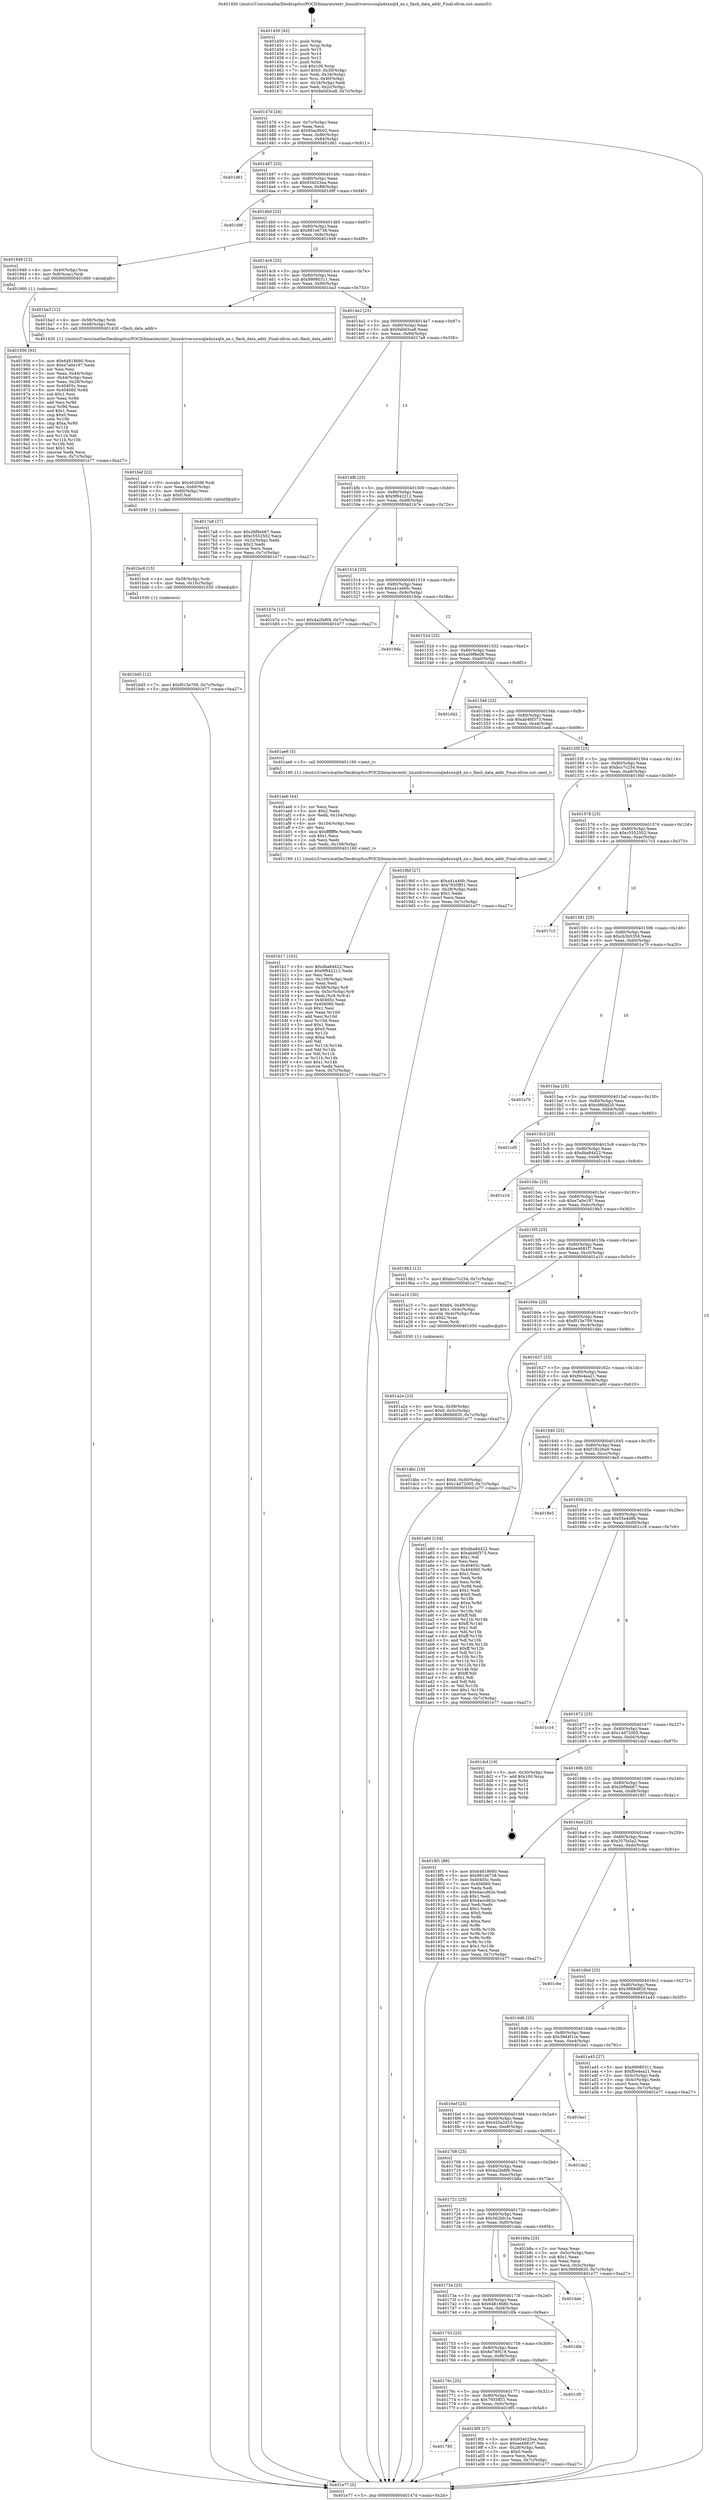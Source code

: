 digraph "0x401450" {
  label = "0x401450 (/mnt/c/Users/mathe/Desktop/tcc/POCII/binaries/extr_linuxdriversscsiqla4xxxql4_nx.c_flash_data_addr_Final-ollvm.out::main(0))"
  labelloc = "t"
  node[shape=record]

  Entry [label="",width=0.3,height=0.3,shape=circle,fillcolor=black,style=filled]
  "0x40147d" [label="{
     0x40147d [26]\l
     | [instrs]\l
     &nbsp;&nbsp;0x40147d \<+3\>: mov -0x7c(%rbp),%eax\l
     &nbsp;&nbsp;0x401480 \<+2\>: mov %eax,%ecx\l
     &nbsp;&nbsp;0x401482 \<+6\>: sub $0x85ac8b02,%ecx\l
     &nbsp;&nbsp;0x401488 \<+3\>: mov %eax,-0x80(%rbp)\l
     &nbsp;&nbsp;0x40148b \<+6\>: mov %ecx,-0x84(%rbp)\l
     &nbsp;&nbsp;0x401491 \<+6\>: je 0000000000401d61 \<main+0x911\>\l
  }"]
  "0x401d61" [label="{
     0x401d61\l
  }", style=dashed]
  "0x401497" [label="{
     0x401497 [25]\l
     | [instrs]\l
     &nbsp;&nbsp;0x401497 \<+5\>: jmp 000000000040149c \<main+0x4c\>\l
     &nbsp;&nbsp;0x40149c \<+3\>: mov -0x80(%rbp),%eax\l
     &nbsp;&nbsp;0x40149f \<+5\>: sub $0x934025ea,%eax\l
     &nbsp;&nbsp;0x4014a4 \<+6\>: mov %eax,-0x88(%rbp)\l
     &nbsp;&nbsp;0x4014aa \<+6\>: je 0000000000401d9f \<main+0x94f\>\l
  }"]
  Exit [label="",width=0.3,height=0.3,shape=circle,fillcolor=black,style=filled,peripheries=2]
  "0x401d9f" [label="{
     0x401d9f\l
  }", style=dashed]
  "0x4014b0" [label="{
     0x4014b0 [25]\l
     | [instrs]\l
     &nbsp;&nbsp;0x4014b0 \<+5\>: jmp 00000000004014b5 \<main+0x65\>\l
     &nbsp;&nbsp;0x4014b5 \<+3\>: mov -0x80(%rbp),%eax\l
     &nbsp;&nbsp;0x4014b8 \<+5\>: sub $0x981e6738,%eax\l
     &nbsp;&nbsp;0x4014bd \<+6\>: mov %eax,-0x8c(%rbp)\l
     &nbsp;&nbsp;0x4014c3 \<+6\>: je 0000000000401949 \<main+0x4f9\>\l
  }"]
  "0x401bd5" [label="{
     0x401bd5 [12]\l
     | [instrs]\l
     &nbsp;&nbsp;0x401bd5 \<+7\>: movl $0xf015e709,-0x7c(%rbp)\l
     &nbsp;&nbsp;0x401bdc \<+5\>: jmp 0000000000401e77 \<main+0xa27\>\l
  }"]
  "0x401949" [label="{
     0x401949 [13]\l
     | [instrs]\l
     &nbsp;&nbsp;0x401949 \<+4\>: mov -0x40(%rbp),%rax\l
     &nbsp;&nbsp;0x40194d \<+4\>: mov 0x8(%rax),%rdi\l
     &nbsp;&nbsp;0x401951 \<+5\>: call 0000000000401060 \<atoi@plt\>\l
     | [calls]\l
     &nbsp;&nbsp;0x401060 \{1\} (unknown)\l
  }"]
  "0x4014c9" [label="{
     0x4014c9 [25]\l
     | [instrs]\l
     &nbsp;&nbsp;0x4014c9 \<+5\>: jmp 00000000004014ce \<main+0x7e\>\l
     &nbsp;&nbsp;0x4014ce \<+3\>: mov -0x80(%rbp),%eax\l
     &nbsp;&nbsp;0x4014d1 \<+5\>: sub $0x99980311,%eax\l
     &nbsp;&nbsp;0x4014d6 \<+6\>: mov %eax,-0x90(%rbp)\l
     &nbsp;&nbsp;0x4014dc \<+6\>: je 0000000000401ba3 \<main+0x753\>\l
  }"]
  "0x401bc6" [label="{
     0x401bc6 [15]\l
     | [instrs]\l
     &nbsp;&nbsp;0x401bc6 \<+4\>: mov -0x58(%rbp),%rdi\l
     &nbsp;&nbsp;0x401bca \<+6\>: mov %eax,-0x10c(%rbp)\l
     &nbsp;&nbsp;0x401bd0 \<+5\>: call 0000000000401030 \<free@plt\>\l
     | [calls]\l
     &nbsp;&nbsp;0x401030 \{1\} (unknown)\l
  }"]
  "0x401ba3" [label="{
     0x401ba3 [12]\l
     | [instrs]\l
     &nbsp;&nbsp;0x401ba3 \<+4\>: mov -0x58(%rbp),%rdi\l
     &nbsp;&nbsp;0x401ba7 \<+3\>: mov -0x48(%rbp),%esi\l
     &nbsp;&nbsp;0x401baa \<+5\>: call 0000000000401430 \<flash_data_addr\>\l
     | [calls]\l
     &nbsp;&nbsp;0x401430 \{1\} (/mnt/c/Users/mathe/Desktop/tcc/POCII/binaries/extr_linuxdriversscsiqla4xxxql4_nx.c_flash_data_addr_Final-ollvm.out::flash_data_addr)\l
  }"]
  "0x4014e2" [label="{
     0x4014e2 [25]\l
     | [instrs]\l
     &nbsp;&nbsp;0x4014e2 \<+5\>: jmp 00000000004014e7 \<main+0x97\>\l
     &nbsp;&nbsp;0x4014e7 \<+3\>: mov -0x80(%rbp),%eax\l
     &nbsp;&nbsp;0x4014ea \<+5\>: sub $0x9a0d3ca8,%eax\l
     &nbsp;&nbsp;0x4014ef \<+6\>: mov %eax,-0x94(%rbp)\l
     &nbsp;&nbsp;0x4014f5 \<+6\>: je 00000000004017a8 \<main+0x358\>\l
  }"]
  "0x401baf" [label="{
     0x401baf [23]\l
     | [instrs]\l
     &nbsp;&nbsp;0x401baf \<+10\>: movabs $0x4020d6,%rdi\l
     &nbsp;&nbsp;0x401bb9 \<+3\>: mov %eax,-0x60(%rbp)\l
     &nbsp;&nbsp;0x401bbc \<+3\>: mov -0x60(%rbp),%esi\l
     &nbsp;&nbsp;0x401bbf \<+2\>: mov $0x0,%al\l
     &nbsp;&nbsp;0x401bc1 \<+5\>: call 0000000000401040 \<printf@plt\>\l
     | [calls]\l
     &nbsp;&nbsp;0x401040 \{1\} (unknown)\l
  }"]
  "0x4017a8" [label="{
     0x4017a8 [27]\l
     | [instrs]\l
     &nbsp;&nbsp;0x4017a8 \<+5\>: mov $0x26f9eb67,%eax\l
     &nbsp;&nbsp;0x4017ad \<+5\>: mov $0xc5552502,%ecx\l
     &nbsp;&nbsp;0x4017b2 \<+3\>: mov -0x2c(%rbp),%edx\l
     &nbsp;&nbsp;0x4017b5 \<+3\>: cmp $0x2,%edx\l
     &nbsp;&nbsp;0x4017b8 \<+3\>: cmovne %ecx,%eax\l
     &nbsp;&nbsp;0x4017bb \<+3\>: mov %eax,-0x7c(%rbp)\l
     &nbsp;&nbsp;0x4017be \<+5\>: jmp 0000000000401e77 \<main+0xa27\>\l
  }"]
  "0x4014fb" [label="{
     0x4014fb [25]\l
     | [instrs]\l
     &nbsp;&nbsp;0x4014fb \<+5\>: jmp 0000000000401500 \<main+0xb0\>\l
     &nbsp;&nbsp;0x401500 \<+3\>: mov -0x80(%rbp),%eax\l
     &nbsp;&nbsp;0x401503 \<+5\>: sub $0x9f942212,%eax\l
     &nbsp;&nbsp;0x401508 \<+6\>: mov %eax,-0x98(%rbp)\l
     &nbsp;&nbsp;0x40150e \<+6\>: je 0000000000401b7e \<main+0x72e\>\l
  }"]
  "0x401e77" [label="{
     0x401e77 [5]\l
     | [instrs]\l
     &nbsp;&nbsp;0x401e77 \<+5\>: jmp 000000000040147d \<main+0x2d\>\l
  }"]
  "0x401450" [label="{
     0x401450 [45]\l
     | [instrs]\l
     &nbsp;&nbsp;0x401450 \<+1\>: push %rbp\l
     &nbsp;&nbsp;0x401451 \<+3\>: mov %rsp,%rbp\l
     &nbsp;&nbsp;0x401454 \<+2\>: push %r15\l
     &nbsp;&nbsp;0x401456 \<+2\>: push %r14\l
     &nbsp;&nbsp;0x401458 \<+2\>: push %r12\l
     &nbsp;&nbsp;0x40145a \<+1\>: push %rbx\l
     &nbsp;&nbsp;0x40145b \<+7\>: sub $0x100,%rsp\l
     &nbsp;&nbsp;0x401462 \<+7\>: movl $0x0,-0x30(%rbp)\l
     &nbsp;&nbsp;0x401469 \<+3\>: mov %edi,-0x34(%rbp)\l
     &nbsp;&nbsp;0x40146c \<+4\>: mov %rsi,-0x40(%rbp)\l
     &nbsp;&nbsp;0x401470 \<+3\>: mov -0x34(%rbp),%edi\l
     &nbsp;&nbsp;0x401473 \<+3\>: mov %edi,-0x2c(%rbp)\l
     &nbsp;&nbsp;0x401476 \<+7\>: movl $0x9a0d3ca8,-0x7c(%rbp)\l
  }"]
  "0x401b17" [label="{
     0x401b17 [103]\l
     | [instrs]\l
     &nbsp;&nbsp;0x401b17 \<+5\>: mov $0xdba84422,%ecx\l
     &nbsp;&nbsp;0x401b1c \<+5\>: mov $0x9f942212,%edx\l
     &nbsp;&nbsp;0x401b21 \<+2\>: xor %esi,%esi\l
     &nbsp;&nbsp;0x401b23 \<+6\>: mov -0x108(%rbp),%edi\l
     &nbsp;&nbsp;0x401b29 \<+3\>: imul %eax,%edi\l
     &nbsp;&nbsp;0x401b2c \<+4\>: mov -0x58(%rbp),%r8\l
     &nbsp;&nbsp;0x401b30 \<+4\>: movslq -0x5c(%rbp),%r9\l
     &nbsp;&nbsp;0x401b34 \<+4\>: mov %edi,(%r8,%r9,4)\l
     &nbsp;&nbsp;0x401b38 \<+7\>: mov 0x40405c,%eax\l
     &nbsp;&nbsp;0x401b3f \<+7\>: mov 0x404060,%edi\l
     &nbsp;&nbsp;0x401b46 \<+3\>: sub $0x1,%esi\l
     &nbsp;&nbsp;0x401b49 \<+3\>: mov %eax,%r10d\l
     &nbsp;&nbsp;0x401b4c \<+3\>: add %esi,%r10d\l
     &nbsp;&nbsp;0x401b4f \<+4\>: imul %r10d,%eax\l
     &nbsp;&nbsp;0x401b53 \<+3\>: and $0x1,%eax\l
     &nbsp;&nbsp;0x401b56 \<+3\>: cmp $0x0,%eax\l
     &nbsp;&nbsp;0x401b59 \<+4\>: sete %r11b\l
     &nbsp;&nbsp;0x401b5d \<+3\>: cmp $0xa,%edi\l
     &nbsp;&nbsp;0x401b60 \<+3\>: setl %bl\l
     &nbsp;&nbsp;0x401b63 \<+3\>: mov %r11b,%r14b\l
     &nbsp;&nbsp;0x401b66 \<+3\>: and %bl,%r14b\l
     &nbsp;&nbsp;0x401b69 \<+3\>: xor %bl,%r11b\l
     &nbsp;&nbsp;0x401b6c \<+3\>: or %r11b,%r14b\l
     &nbsp;&nbsp;0x401b6f \<+4\>: test $0x1,%r14b\l
     &nbsp;&nbsp;0x401b73 \<+3\>: cmovne %edx,%ecx\l
     &nbsp;&nbsp;0x401b76 \<+3\>: mov %ecx,-0x7c(%rbp)\l
     &nbsp;&nbsp;0x401b79 \<+5\>: jmp 0000000000401e77 \<main+0xa27\>\l
  }"]
  "0x401b7e" [label="{
     0x401b7e [12]\l
     | [instrs]\l
     &nbsp;&nbsp;0x401b7e \<+7\>: movl $0x4a2fe8f4,-0x7c(%rbp)\l
     &nbsp;&nbsp;0x401b85 \<+5\>: jmp 0000000000401e77 \<main+0xa27\>\l
  }"]
  "0x401514" [label="{
     0x401514 [25]\l
     | [instrs]\l
     &nbsp;&nbsp;0x401514 \<+5\>: jmp 0000000000401519 \<main+0xc9\>\l
     &nbsp;&nbsp;0x401519 \<+3\>: mov -0x80(%rbp),%eax\l
     &nbsp;&nbsp;0x40151c \<+5\>: sub $0xa41a46fc,%eax\l
     &nbsp;&nbsp;0x401521 \<+6\>: mov %eax,-0x9c(%rbp)\l
     &nbsp;&nbsp;0x401527 \<+6\>: je 00000000004019da \<main+0x58a\>\l
  }"]
  "0x401aeb" [label="{
     0x401aeb [44]\l
     | [instrs]\l
     &nbsp;&nbsp;0x401aeb \<+2\>: xor %ecx,%ecx\l
     &nbsp;&nbsp;0x401aed \<+5\>: mov $0x2,%edx\l
     &nbsp;&nbsp;0x401af2 \<+6\>: mov %edx,-0x104(%rbp)\l
     &nbsp;&nbsp;0x401af8 \<+1\>: cltd\l
     &nbsp;&nbsp;0x401af9 \<+6\>: mov -0x104(%rbp),%esi\l
     &nbsp;&nbsp;0x401aff \<+2\>: idiv %esi\l
     &nbsp;&nbsp;0x401b01 \<+6\>: imul $0xfffffffe,%edx,%edx\l
     &nbsp;&nbsp;0x401b07 \<+3\>: sub $0x1,%ecx\l
     &nbsp;&nbsp;0x401b0a \<+2\>: sub %ecx,%edx\l
     &nbsp;&nbsp;0x401b0c \<+6\>: mov %edx,-0x108(%rbp)\l
     &nbsp;&nbsp;0x401b12 \<+5\>: call 0000000000401160 \<next_i\>\l
     | [calls]\l
     &nbsp;&nbsp;0x401160 \{1\} (/mnt/c/Users/mathe/Desktop/tcc/POCII/binaries/extr_linuxdriversscsiqla4xxxql4_nx.c_flash_data_addr_Final-ollvm.out::next_i)\l
  }"]
  "0x4019da" [label="{
     0x4019da\l
  }", style=dashed]
  "0x40152d" [label="{
     0x40152d [25]\l
     | [instrs]\l
     &nbsp;&nbsp;0x40152d \<+5\>: jmp 0000000000401532 \<main+0xe2\>\l
     &nbsp;&nbsp;0x401532 \<+3\>: mov -0x80(%rbp),%eax\l
     &nbsp;&nbsp;0x401535 \<+5\>: sub $0xa69f8e08,%eax\l
     &nbsp;&nbsp;0x40153a \<+6\>: mov %eax,-0xa0(%rbp)\l
     &nbsp;&nbsp;0x401540 \<+6\>: je 0000000000401d42 \<main+0x8f2\>\l
  }"]
  "0x401a2e" [label="{
     0x401a2e [23]\l
     | [instrs]\l
     &nbsp;&nbsp;0x401a2e \<+4\>: mov %rax,-0x58(%rbp)\l
     &nbsp;&nbsp;0x401a32 \<+7\>: movl $0x0,-0x5c(%rbp)\l
     &nbsp;&nbsp;0x401a39 \<+7\>: movl $0x3869d920,-0x7c(%rbp)\l
     &nbsp;&nbsp;0x401a40 \<+5\>: jmp 0000000000401e77 \<main+0xa27\>\l
  }"]
  "0x401d42" [label="{
     0x401d42\l
  }", style=dashed]
  "0x401546" [label="{
     0x401546 [25]\l
     | [instrs]\l
     &nbsp;&nbsp;0x401546 \<+5\>: jmp 000000000040154b \<main+0xfb\>\l
     &nbsp;&nbsp;0x40154b \<+3\>: mov -0x80(%rbp),%eax\l
     &nbsp;&nbsp;0x40154e \<+5\>: sub $0xab46f373,%eax\l
     &nbsp;&nbsp;0x401553 \<+6\>: mov %eax,-0xa4(%rbp)\l
     &nbsp;&nbsp;0x401559 \<+6\>: je 0000000000401ae6 \<main+0x696\>\l
  }"]
  "0x401785" [label="{
     0x401785\l
  }", style=dashed]
  "0x401ae6" [label="{
     0x401ae6 [5]\l
     | [instrs]\l
     &nbsp;&nbsp;0x401ae6 \<+5\>: call 0000000000401160 \<next_i\>\l
     | [calls]\l
     &nbsp;&nbsp;0x401160 \{1\} (/mnt/c/Users/mathe/Desktop/tcc/POCII/binaries/extr_linuxdriversscsiqla4xxxql4_nx.c_flash_data_addr_Final-ollvm.out::next_i)\l
  }"]
  "0x40155f" [label="{
     0x40155f [25]\l
     | [instrs]\l
     &nbsp;&nbsp;0x40155f \<+5\>: jmp 0000000000401564 \<main+0x114\>\l
     &nbsp;&nbsp;0x401564 \<+3\>: mov -0x80(%rbp),%eax\l
     &nbsp;&nbsp;0x401567 \<+5\>: sub $0xbcc7c234,%eax\l
     &nbsp;&nbsp;0x40156c \<+6\>: mov %eax,-0xa8(%rbp)\l
     &nbsp;&nbsp;0x401572 \<+6\>: je 00000000004019bf \<main+0x56f\>\l
  }"]
  "0x4019f5" [label="{
     0x4019f5 [27]\l
     | [instrs]\l
     &nbsp;&nbsp;0x4019f5 \<+5\>: mov $0x934025ea,%eax\l
     &nbsp;&nbsp;0x4019fa \<+5\>: mov $0xee4681f7,%ecx\l
     &nbsp;&nbsp;0x4019ff \<+3\>: mov -0x28(%rbp),%edx\l
     &nbsp;&nbsp;0x401a02 \<+3\>: cmp $0x0,%edx\l
     &nbsp;&nbsp;0x401a05 \<+3\>: cmove %ecx,%eax\l
     &nbsp;&nbsp;0x401a08 \<+3\>: mov %eax,-0x7c(%rbp)\l
     &nbsp;&nbsp;0x401a0b \<+5\>: jmp 0000000000401e77 \<main+0xa27\>\l
  }"]
  "0x4019bf" [label="{
     0x4019bf [27]\l
     | [instrs]\l
     &nbsp;&nbsp;0x4019bf \<+5\>: mov $0xa41a46fc,%eax\l
     &nbsp;&nbsp;0x4019c4 \<+5\>: mov $0x7935ff31,%ecx\l
     &nbsp;&nbsp;0x4019c9 \<+3\>: mov -0x28(%rbp),%edx\l
     &nbsp;&nbsp;0x4019cc \<+3\>: cmp $0x1,%edx\l
     &nbsp;&nbsp;0x4019cf \<+3\>: cmovl %ecx,%eax\l
     &nbsp;&nbsp;0x4019d2 \<+3\>: mov %eax,-0x7c(%rbp)\l
     &nbsp;&nbsp;0x4019d5 \<+5\>: jmp 0000000000401e77 \<main+0xa27\>\l
  }"]
  "0x401578" [label="{
     0x401578 [25]\l
     | [instrs]\l
     &nbsp;&nbsp;0x401578 \<+5\>: jmp 000000000040157d \<main+0x12d\>\l
     &nbsp;&nbsp;0x40157d \<+3\>: mov -0x80(%rbp),%eax\l
     &nbsp;&nbsp;0x401580 \<+5\>: sub $0xc5552502,%eax\l
     &nbsp;&nbsp;0x401585 \<+6\>: mov %eax,-0xac(%rbp)\l
     &nbsp;&nbsp;0x40158b \<+6\>: je 00000000004017c3 \<main+0x373\>\l
  }"]
  "0x40176c" [label="{
     0x40176c [25]\l
     | [instrs]\l
     &nbsp;&nbsp;0x40176c \<+5\>: jmp 0000000000401771 \<main+0x321\>\l
     &nbsp;&nbsp;0x401771 \<+3\>: mov -0x80(%rbp),%eax\l
     &nbsp;&nbsp;0x401774 \<+5\>: sub $0x7935ff31,%eax\l
     &nbsp;&nbsp;0x401779 \<+6\>: mov %eax,-0xfc(%rbp)\l
     &nbsp;&nbsp;0x40177f \<+6\>: je 00000000004019f5 \<main+0x5a5\>\l
  }"]
  "0x4017c3" [label="{
     0x4017c3\l
  }", style=dashed]
  "0x401591" [label="{
     0x401591 [25]\l
     | [instrs]\l
     &nbsp;&nbsp;0x401591 \<+5\>: jmp 0000000000401596 \<main+0x146\>\l
     &nbsp;&nbsp;0x401596 \<+3\>: mov -0x80(%rbp),%eax\l
     &nbsp;&nbsp;0x401599 \<+5\>: sub $0xcb3b5358,%eax\l
     &nbsp;&nbsp;0x40159e \<+6\>: mov %eax,-0xb0(%rbp)\l
     &nbsp;&nbsp;0x4015a4 \<+6\>: je 0000000000401e70 \<main+0xa20\>\l
  }"]
  "0x401cf0" [label="{
     0x401cf0\l
  }", style=dashed]
  "0x401e70" [label="{
     0x401e70\l
  }", style=dashed]
  "0x4015aa" [label="{
     0x4015aa [25]\l
     | [instrs]\l
     &nbsp;&nbsp;0x4015aa \<+5\>: jmp 00000000004015af \<main+0x15f\>\l
     &nbsp;&nbsp;0x4015af \<+3\>: mov -0x80(%rbp),%eax\l
     &nbsp;&nbsp;0x4015b2 \<+5\>: sub $0xcfd6dd20,%eax\l
     &nbsp;&nbsp;0x4015b7 \<+6\>: mov %eax,-0xb4(%rbp)\l
     &nbsp;&nbsp;0x4015bd \<+6\>: je 0000000000401cd5 \<main+0x885\>\l
  }"]
  "0x401753" [label="{
     0x401753 [25]\l
     | [instrs]\l
     &nbsp;&nbsp;0x401753 \<+5\>: jmp 0000000000401758 \<main+0x308\>\l
     &nbsp;&nbsp;0x401758 \<+3\>: mov -0x80(%rbp),%eax\l
     &nbsp;&nbsp;0x40175b \<+5\>: sub $0x6e78f519,%eax\l
     &nbsp;&nbsp;0x401760 \<+6\>: mov %eax,-0xf8(%rbp)\l
     &nbsp;&nbsp;0x401766 \<+6\>: je 0000000000401cf0 \<main+0x8a0\>\l
  }"]
  "0x401cd5" [label="{
     0x401cd5\l
  }", style=dashed]
  "0x4015c3" [label="{
     0x4015c3 [25]\l
     | [instrs]\l
     &nbsp;&nbsp;0x4015c3 \<+5\>: jmp 00000000004015c8 \<main+0x178\>\l
     &nbsp;&nbsp;0x4015c8 \<+3\>: mov -0x80(%rbp),%eax\l
     &nbsp;&nbsp;0x4015cb \<+5\>: sub $0xdba84422,%eax\l
     &nbsp;&nbsp;0x4015d0 \<+6\>: mov %eax,-0xb8(%rbp)\l
     &nbsp;&nbsp;0x4015d6 \<+6\>: je 0000000000401e16 \<main+0x9c6\>\l
  }"]
  "0x401dfa" [label="{
     0x401dfa\l
  }", style=dashed]
  "0x401e16" [label="{
     0x401e16\l
  }", style=dashed]
  "0x4015dc" [label="{
     0x4015dc [25]\l
     | [instrs]\l
     &nbsp;&nbsp;0x4015dc \<+5\>: jmp 00000000004015e1 \<main+0x191\>\l
     &nbsp;&nbsp;0x4015e1 \<+3\>: mov -0x80(%rbp),%eax\l
     &nbsp;&nbsp;0x4015e4 \<+5\>: sub $0xe7a0e197,%eax\l
     &nbsp;&nbsp;0x4015e9 \<+6\>: mov %eax,-0xbc(%rbp)\l
     &nbsp;&nbsp;0x4015ef \<+6\>: je 00000000004019b3 \<main+0x563\>\l
  }"]
  "0x40173a" [label="{
     0x40173a [25]\l
     | [instrs]\l
     &nbsp;&nbsp;0x40173a \<+5\>: jmp 000000000040173f \<main+0x2ef\>\l
     &nbsp;&nbsp;0x40173f \<+3\>: mov -0x80(%rbp),%eax\l
     &nbsp;&nbsp;0x401742 \<+5\>: sub $0x64818680,%eax\l
     &nbsp;&nbsp;0x401747 \<+6\>: mov %eax,-0xf4(%rbp)\l
     &nbsp;&nbsp;0x40174d \<+6\>: je 0000000000401dfa \<main+0x9aa\>\l
  }"]
  "0x4019b3" [label="{
     0x4019b3 [12]\l
     | [instrs]\l
     &nbsp;&nbsp;0x4019b3 \<+7\>: movl $0xbcc7c234,-0x7c(%rbp)\l
     &nbsp;&nbsp;0x4019ba \<+5\>: jmp 0000000000401e77 \<main+0xa27\>\l
  }"]
  "0x4015f5" [label="{
     0x4015f5 [25]\l
     | [instrs]\l
     &nbsp;&nbsp;0x4015f5 \<+5\>: jmp 00000000004015fa \<main+0x1aa\>\l
     &nbsp;&nbsp;0x4015fa \<+3\>: mov -0x80(%rbp),%eax\l
     &nbsp;&nbsp;0x4015fd \<+5\>: sub $0xee4681f7,%eax\l
     &nbsp;&nbsp;0x401602 \<+6\>: mov %eax,-0xc0(%rbp)\l
     &nbsp;&nbsp;0x401608 \<+6\>: je 0000000000401a10 \<main+0x5c0\>\l
  }"]
  "0x401dab" [label="{
     0x401dab\l
  }", style=dashed]
  "0x401a10" [label="{
     0x401a10 [30]\l
     | [instrs]\l
     &nbsp;&nbsp;0x401a10 \<+7\>: movl $0x64,-0x48(%rbp)\l
     &nbsp;&nbsp;0x401a17 \<+7\>: movl $0x1,-0x4c(%rbp)\l
     &nbsp;&nbsp;0x401a1e \<+4\>: movslq -0x4c(%rbp),%rax\l
     &nbsp;&nbsp;0x401a22 \<+4\>: shl $0x2,%rax\l
     &nbsp;&nbsp;0x401a26 \<+3\>: mov %rax,%rdi\l
     &nbsp;&nbsp;0x401a29 \<+5\>: call 0000000000401050 \<malloc@plt\>\l
     | [calls]\l
     &nbsp;&nbsp;0x401050 \{1\} (unknown)\l
  }"]
  "0x40160e" [label="{
     0x40160e [25]\l
     | [instrs]\l
     &nbsp;&nbsp;0x40160e \<+5\>: jmp 0000000000401613 \<main+0x1c3\>\l
     &nbsp;&nbsp;0x401613 \<+3\>: mov -0x80(%rbp),%eax\l
     &nbsp;&nbsp;0x401616 \<+5\>: sub $0xf015e709,%eax\l
     &nbsp;&nbsp;0x40161b \<+6\>: mov %eax,-0xc4(%rbp)\l
     &nbsp;&nbsp;0x401621 \<+6\>: je 0000000000401dbc \<main+0x96c\>\l
  }"]
  "0x401721" [label="{
     0x401721 [25]\l
     | [instrs]\l
     &nbsp;&nbsp;0x401721 \<+5\>: jmp 0000000000401726 \<main+0x2d6\>\l
     &nbsp;&nbsp;0x401726 \<+3\>: mov -0x80(%rbp),%eax\l
     &nbsp;&nbsp;0x401729 \<+5\>: sub $0x562bfc1e,%eax\l
     &nbsp;&nbsp;0x40172e \<+6\>: mov %eax,-0xf0(%rbp)\l
     &nbsp;&nbsp;0x401734 \<+6\>: je 0000000000401dab \<main+0x95b\>\l
  }"]
  "0x401dbc" [label="{
     0x401dbc [19]\l
     | [instrs]\l
     &nbsp;&nbsp;0x401dbc \<+7\>: movl $0x0,-0x30(%rbp)\l
     &nbsp;&nbsp;0x401dc3 \<+7\>: movl $0x14d72005,-0x7c(%rbp)\l
     &nbsp;&nbsp;0x401dca \<+5\>: jmp 0000000000401e77 \<main+0xa27\>\l
  }"]
  "0x401627" [label="{
     0x401627 [25]\l
     | [instrs]\l
     &nbsp;&nbsp;0x401627 \<+5\>: jmp 000000000040162c \<main+0x1dc\>\l
     &nbsp;&nbsp;0x40162c \<+3\>: mov -0x80(%rbp),%eax\l
     &nbsp;&nbsp;0x40162f \<+5\>: sub $0xf0e4ea21,%eax\l
     &nbsp;&nbsp;0x401634 \<+6\>: mov %eax,-0xc8(%rbp)\l
     &nbsp;&nbsp;0x40163a \<+6\>: je 0000000000401a60 \<main+0x610\>\l
  }"]
  "0x401b8a" [label="{
     0x401b8a [25]\l
     | [instrs]\l
     &nbsp;&nbsp;0x401b8a \<+2\>: xor %eax,%eax\l
     &nbsp;&nbsp;0x401b8c \<+3\>: mov -0x5c(%rbp),%ecx\l
     &nbsp;&nbsp;0x401b8f \<+3\>: sub $0x1,%eax\l
     &nbsp;&nbsp;0x401b92 \<+2\>: sub %eax,%ecx\l
     &nbsp;&nbsp;0x401b94 \<+3\>: mov %ecx,-0x5c(%rbp)\l
     &nbsp;&nbsp;0x401b97 \<+7\>: movl $0x3869d920,-0x7c(%rbp)\l
     &nbsp;&nbsp;0x401b9e \<+5\>: jmp 0000000000401e77 \<main+0xa27\>\l
  }"]
  "0x401a60" [label="{
     0x401a60 [134]\l
     | [instrs]\l
     &nbsp;&nbsp;0x401a60 \<+5\>: mov $0xdba84422,%eax\l
     &nbsp;&nbsp;0x401a65 \<+5\>: mov $0xab46f373,%ecx\l
     &nbsp;&nbsp;0x401a6a \<+2\>: mov $0x1,%dl\l
     &nbsp;&nbsp;0x401a6c \<+2\>: xor %esi,%esi\l
     &nbsp;&nbsp;0x401a6e \<+7\>: mov 0x40405c,%edi\l
     &nbsp;&nbsp;0x401a75 \<+8\>: mov 0x404060,%r8d\l
     &nbsp;&nbsp;0x401a7d \<+3\>: sub $0x1,%esi\l
     &nbsp;&nbsp;0x401a80 \<+3\>: mov %edi,%r9d\l
     &nbsp;&nbsp;0x401a83 \<+3\>: add %esi,%r9d\l
     &nbsp;&nbsp;0x401a86 \<+4\>: imul %r9d,%edi\l
     &nbsp;&nbsp;0x401a8a \<+3\>: and $0x1,%edi\l
     &nbsp;&nbsp;0x401a8d \<+3\>: cmp $0x0,%edi\l
     &nbsp;&nbsp;0x401a90 \<+4\>: sete %r10b\l
     &nbsp;&nbsp;0x401a94 \<+4\>: cmp $0xa,%r8d\l
     &nbsp;&nbsp;0x401a98 \<+4\>: setl %r11b\l
     &nbsp;&nbsp;0x401a9c \<+3\>: mov %r10b,%bl\l
     &nbsp;&nbsp;0x401a9f \<+3\>: xor $0xff,%bl\l
     &nbsp;&nbsp;0x401aa2 \<+3\>: mov %r11b,%r14b\l
     &nbsp;&nbsp;0x401aa5 \<+4\>: xor $0xff,%r14b\l
     &nbsp;&nbsp;0x401aa9 \<+3\>: xor $0x1,%dl\l
     &nbsp;&nbsp;0x401aac \<+3\>: mov %bl,%r15b\l
     &nbsp;&nbsp;0x401aaf \<+4\>: and $0xff,%r15b\l
     &nbsp;&nbsp;0x401ab3 \<+3\>: and %dl,%r10b\l
     &nbsp;&nbsp;0x401ab6 \<+3\>: mov %r14b,%r12b\l
     &nbsp;&nbsp;0x401ab9 \<+4\>: and $0xff,%r12b\l
     &nbsp;&nbsp;0x401abd \<+3\>: and %dl,%r11b\l
     &nbsp;&nbsp;0x401ac0 \<+3\>: or %r10b,%r15b\l
     &nbsp;&nbsp;0x401ac3 \<+3\>: or %r11b,%r12b\l
     &nbsp;&nbsp;0x401ac6 \<+3\>: xor %r12b,%r15b\l
     &nbsp;&nbsp;0x401ac9 \<+3\>: or %r14b,%bl\l
     &nbsp;&nbsp;0x401acc \<+3\>: xor $0xff,%bl\l
     &nbsp;&nbsp;0x401acf \<+3\>: or $0x1,%dl\l
     &nbsp;&nbsp;0x401ad2 \<+2\>: and %dl,%bl\l
     &nbsp;&nbsp;0x401ad4 \<+3\>: or %bl,%r15b\l
     &nbsp;&nbsp;0x401ad7 \<+4\>: test $0x1,%r15b\l
     &nbsp;&nbsp;0x401adb \<+3\>: cmovne %ecx,%eax\l
     &nbsp;&nbsp;0x401ade \<+3\>: mov %eax,-0x7c(%rbp)\l
     &nbsp;&nbsp;0x401ae1 \<+5\>: jmp 0000000000401e77 \<main+0xa27\>\l
  }"]
  "0x401640" [label="{
     0x401640 [25]\l
     | [instrs]\l
     &nbsp;&nbsp;0x401640 \<+5\>: jmp 0000000000401645 \<main+0x1f5\>\l
     &nbsp;&nbsp;0x401645 \<+3\>: mov -0x80(%rbp),%eax\l
     &nbsp;&nbsp;0x401648 \<+5\>: sub $0xf19226a9,%eax\l
     &nbsp;&nbsp;0x40164d \<+6\>: mov %eax,-0xcc(%rbp)\l
     &nbsp;&nbsp;0x401653 \<+6\>: je 00000000004018e5 \<main+0x495\>\l
  }"]
  "0x401708" [label="{
     0x401708 [25]\l
     | [instrs]\l
     &nbsp;&nbsp;0x401708 \<+5\>: jmp 000000000040170d \<main+0x2bd\>\l
     &nbsp;&nbsp;0x40170d \<+3\>: mov -0x80(%rbp),%eax\l
     &nbsp;&nbsp;0x401710 \<+5\>: sub $0x4a2fe8f4,%eax\l
     &nbsp;&nbsp;0x401715 \<+6\>: mov %eax,-0xec(%rbp)\l
     &nbsp;&nbsp;0x40171b \<+6\>: je 0000000000401b8a \<main+0x73a\>\l
  }"]
  "0x4018e5" [label="{
     0x4018e5\l
  }", style=dashed]
  "0x401659" [label="{
     0x401659 [25]\l
     | [instrs]\l
     &nbsp;&nbsp;0x401659 \<+5\>: jmp 000000000040165e \<main+0x20e\>\l
     &nbsp;&nbsp;0x40165e \<+3\>: mov -0x80(%rbp),%eax\l
     &nbsp;&nbsp;0x401661 \<+5\>: sub $0x55a4d8b,%eax\l
     &nbsp;&nbsp;0x401666 \<+6\>: mov %eax,-0xd0(%rbp)\l
     &nbsp;&nbsp;0x40166c \<+6\>: je 0000000000401c16 \<main+0x7c6\>\l
  }"]
  "0x401de2" [label="{
     0x401de2\l
  }", style=dashed]
  "0x401c16" [label="{
     0x401c16\l
  }", style=dashed]
  "0x401672" [label="{
     0x401672 [25]\l
     | [instrs]\l
     &nbsp;&nbsp;0x401672 \<+5\>: jmp 0000000000401677 \<main+0x227\>\l
     &nbsp;&nbsp;0x401677 \<+3\>: mov -0x80(%rbp),%eax\l
     &nbsp;&nbsp;0x40167a \<+5\>: sub $0x14d72005,%eax\l
     &nbsp;&nbsp;0x40167f \<+6\>: mov %eax,-0xd4(%rbp)\l
     &nbsp;&nbsp;0x401685 \<+6\>: je 0000000000401dcf \<main+0x97f\>\l
  }"]
  "0x4016ef" [label="{
     0x4016ef [25]\l
     | [instrs]\l
     &nbsp;&nbsp;0x4016ef \<+5\>: jmp 00000000004016f4 \<main+0x2a4\>\l
     &nbsp;&nbsp;0x4016f4 \<+3\>: mov -0x80(%rbp),%eax\l
     &nbsp;&nbsp;0x4016f7 \<+5\>: sub $0x455a2d10,%eax\l
     &nbsp;&nbsp;0x4016fc \<+6\>: mov %eax,-0xe8(%rbp)\l
     &nbsp;&nbsp;0x401702 \<+6\>: je 0000000000401de2 \<main+0x992\>\l
  }"]
  "0x401dcf" [label="{
     0x401dcf [19]\l
     | [instrs]\l
     &nbsp;&nbsp;0x401dcf \<+3\>: mov -0x30(%rbp),%eax\l
     &nbsp;&nbsp;0x401dd2 \<+7\>: add $0x100,%rsp\l
     &nbsp;&nbsp;0x401dd9 \<+1\>: pop %rbx\l
     &nbsp;&nbsp;0x401dda \<+2\>: pop %r12\l
     &nbsp;&nbsp;0x401ddc \<+2\>: pop %r14\l
     &nbsp;&nbsp;0x401dde \<+2\>: pop %r15\l
     &nbsp;&nbsp;0x401de0 \<+1\>: pop %rbp\l
     &nbsp;&nbsp;0x401de1 \<+1\>: ret\l
  }"]
  "0x40168b" [label="{
     0x40168b [25]\l
     | [instrs]\l
     &nbsp;&nbsp;0x40168b \<+5\>: jmp 0000000000401690 \<main+0x240\>\l
     &nbsp;&nbsp;0x401690 \<+3\>: mov -0x80(%rbp),%eax\l
     &nbsp;&nbsp;0x401693 \<+5\>: sub $0x26f9eb67,%eax\l
     &nbsp;&nbsp;0x401698 \<+6\>: mov %eax,-0xd8(%rbp)\l
     &nbsp;&nbsp;0x40169e \<+6\>: je 00000000004018f1 \<main+0x4a1\>\l
  }"]
  "0x401be1" [label="{
     0x401be1\l
  }", style=dashed]
  "0x4018f1" [label="{
     0x4018f1 [88]\l
     | [instrs]\l
     &nbsp;&nbsp;0x4018f1 \<+5\>: mov $0x64818680,%eax\l
     &nbsp;&nbsp;0x4018f6 \<+5\>: mov $0x981e6738,%ecx\l
     &nbsp;&nbsp;0x4018fb \<+7\>: mov 0x40405c,%edx\l
     &nbsp;&nbsp;0x401902 \<+7\>: mov 0x404060,%esi\l
     &nbsp;&nbsp;0x401909 \<+2\>: mov %edx,%edi\l
     &nbsp;&nbsp;0x40190b \<+6\>: sub $0x4accd62e,%edi\l
     &nbsp;&nbsp;0x401911 \<+3\>: sub $0x1,%edi\l
     &nbsp;&nbsp;0x401914 \<+6\>: add $0x4accd62e,%edi\l
     &nbsp;&nbsp;0x40191a \<+3\>: imul %edi,%edx\l
     &nbsp;&nbsp;0x40191d \<+3\>: and $0x1,%edx\l
     &nbsp;&nbsp;0x401920 \<+3\>: cmp $0x0,%edx\l
     &nbsp;&nbsp;0x401923 \<+4\>: sete %r8b\l
     &nbsp;&nbsp;0x401927 \<+3\>: cmp $0xa,%esi\l
     &nbsp;&nbsp;0x40192a \<+4\>: setl %r9b\l
     &nbsp;&nbsp;0x40192e \<+3\>: mov %r8b,%r10b\l
     &nbsp;&nbsp;0x401931 \<+3\>: and %r9b,%r10b\l
     &nbsp;&nbsp;0x401934 \<+3\>: xor %r9b,%r8b\l
     &nbsp;&nbsp;0x401937 \<+3\>: or %r8b,%r10b\l
     &nbsp;&nbsp;0x40193a \<+4\>: test $0x1,%r10b\l
     &nbsp;&nbsp;0x40193e \<+3\>: cmovne %ecx,%eax\l
     &nbsp;&nbsp;0x401941 \<+3\>: mov %eax,-0x7c(%rbp)\l
     &nbsp;&nbsp;0x401944 \<+5\>: jmp 0000000000401e77 \<main+0xa27\>\l
  }"]
  "0x4016a4" [label="{
     0x4016a4 [25]\l
     | [instrs]\l
     &nbsp;&nbsp;0x4016a4 \<+5\>: jmp 00000000004016a9 \<main+0x259\>\l
     &nbsp;&nbsp;0x4016a9 \<+3\>: mov -0x80(%rbp),%eax\l
     &nbsp;&nbsp;0x4016ac \<+5\>: sub $0x357fa5a2,%eax\l
     &nbsp;&nbsp;0x4016b1 \<+6\>: mov %eax,-0xdc(%rbp)\l
     &nbsp;&nbsp;0x4016b7 \<+6\>: je 0000000000401c6e \<main+0x81e\>\l
  }"]
  "0x401956" [label="{
     0x401956 [93]\l
     | [instrs]\l
     &nbsp;&nbsp;0x401956 \<+5\>: mov $0x64818680,%ecx\l
     &nbsp;&nbsp;0x40195b \<+5\>: mov $0xe7a0e197,%edx\l
     &nbsp;&nbsp;0x401960 \<+2\>: xor %esi,%esi\l
     &nbsp;&nbsp;0x401962 \<+3\>: mov %eax,-0x44(%rbp)\l
     &nbsp;&nbsp;0x401965 \<+3\>: mov -0x44(%rbp),%eax\l
     &nbsp;&nbsp;0x401968 \<+3\>: mov %eax,-0x28(%rbp)\l
     &nbsp;&nbsp;0x40196b \<+7\>: mov 0x40405c,%eax\l
     &nbsp;&nbsp;0x401972 \<+8\>: mov 0x404060,%r8d\l
     &nbsp;&nbsp;0x40197a \<+3\>: sub $0x1,%esi\l
     &nbsp;&nbsp;0x40197d \<+3\>: mov %eax,%r9d\l
     &nbsp;&nbsp;0x401980 \<+3\>: add %esi,%r9d\l
     &nbsp;&nbsp;0x401983 \<+4\>: imul %r9d,%eax\l
     &nbsp;&nbsp;0x401987 \<+3\>: and $0x1,%eax\l
     &nbsp;&nbsp;0x40198a \<+3\>: cmp $0x0,%eax\l
     &nbsp;&nbsp;0x40198d \<+4\>: sete %r10b\l
     &nbsp;&nbsp;0x401991 \<+4\>: cmp $0xa,%r8d\l
     &nbsp;&nbsp;0x401995 \<+4\>: setl %r11b\l
     &nbsp;&nbsp;0x401999 \<+3\>: mov %r10b,%bl\l
     &nbsp;&nbsp;0x40199c \<+3\>: and %r11b,%bl\l
     &nbsp;&nbsp;0x40199f \<+3\>: xor %r11b,%r10b\l
     &nbsp;&nbsp;0x4019a2 \<+3\>: or %r10b,%bl\l
     &nbsp;&nbsp;0x4019a5 \<+3\>: test $0x1,%bl\l
     &nbsp;&nbsp;0x4019a8 \<+3\>: cmovne %edx,%ecx\l
     &nbsp;&nbsp;0x4019ab \<+3\>: mov %ecx,-0x7c(%rbp)\l
     &nbsp;&nbsp;0x4019ae \<+5\>: jmp 0000000000401e77 \<main+0xa27\>\l
  }"]
  "0x4016d6" [label="{
     0x4016d6 [25]\l
     | [instrs]\l
     &nbsp;&nbsp;0x4016d6 \<+5\>: jmp 00000000004016db \<main+0x28b\>\l
     &nbsp;&nbsp;0x4016db \<+3\>: mov -0x80(%rbp),%eax\l
     &nbsp;&nbsp;0x4016de \<+5\>: sub $0x39d4f1ce,%eax\l
     &nbsp;&nbsp;0x4016e3 \<+6\>: mov %eax,-0xe4(%rbp)\l
     &nbsp;&nbsp;0x4016e9 \<+6\>: je 0000000000401be1 \<main+0x791\>\l
  }"]
  "0x401c6e" [label="{
     0x401c6e\l
  }", style=dashed]
  "0x4016bd" [label="{
     0x4016bd [25]\l
     | [instrs]\l
     &nbsp;&nbsp;0x4016bd \<+5\>: jmp 00000000004016c2 \<main+0x272\>\l
     &nbsp;&nbsp;0x4016c2 \<+3\>: mov -0x80(%rbp),%eax\l
     &nbsp;&nbsp;0x4016c5 \<+5\>: sub $0x3869d920,%eax\l
     &nbsp;&nbsp;0x4016ca \<+6\>: mov %eax,-0xe0(%rbp)\l
     &nbsp;&nbsp;0x4016d0 \<+6\>: je 0000000000401a45 \<main+0x5f5\>\l
  }"]
  "0x401a45" [label="{
     0x401a45 [27]\l
     | [instrs]\l
     &nbsp;&nbsp;0x401a45 \<+5\>: mov $0x99980311,%eax\l
     &nbsp;&nbsp;0x401a4a \<+5\>: mov $0xf0e4ea21,%ecx\l
     &nbsp;&nbsp;0x401a4f \<+3\>: mov -0x5c(%rbp),%edx\l
     &nbsp;&nbsp;0x401a52 \<+3\>: cmp -0x4c(%rbp),%edx\l
     &nbsp;&nbsp;0x401a55 \<+3\>: cmovl %ecx,%eax\l
     &nbsp;&nbsp;0x401a58 \<+3\>: mov %eax,-0x7c(%rbp)\l
     &nbsp;&nbsp;0x401a5b \<+5\>: jmp 0000000000401e77 \<main+0xa27\>\l
  }"]
  Entry -> "0x401450" [label=" 1"]
  "0x40147d" -> "0x401d61" [label=" 0"]
  "0x40147d" -> "0x401497" [label=" 16"]
  "0x401dcf" -> Exit [label=" 1"]
  "0x401497" -> "0x401d9f" [label=" 0"]
  "0x401497" -> "0x4014b0" [label=" 16"]
  "0x401dbc" -> "0x401e77" [label=" 1"]
  "0x4014b0" -> "0x401949" [label=" 1"]
  "0x4014b0" -> "0x4014c9" [label=" 15"]
  "0x401bd5" -> "0x401e77" [label=" 1"]
  "0x4014c9" -> "0x401ba3" [label=" 1"]
  "0x4014c9" -> "0x4014e2" [label=" 14"]
  "0x401bc6" -> "0x401bd5" [label=" 1"]
  "0x4014e2" -> "0x4017a8" [label=" 1"]
  "0x4014e2" -> "0x4014fb" [label=" 13"]
  "0x4017a8" -> "0x401e77" [label=" 1"]
  "0x401450" -> "0x40147d" [label=" 1"]
  "0x401e77" -> "0x40147d" [label=" 15"]
  "0x401baf" -> "0x401bc6" [label=" 1"]
  "0x4014fb" -> "0x401b7e" [label=" 1"]
  "0x4014fb" -> "0x401514" [label=" 12"]
  "0x401ba3" -> "0x401baf" [label=" 1"]
  "0x401514" -> "0x4019da" [label=" 0"]
  "0x401514" -> "0x40152d" [label=" 12"]
  "0x401b8a" -> "0x401e77" [label=" 1"]
  "0x40152d" -> "0x401d42" [label=" 0"]
  "0x40152d" -> "0x401546" [label=" 12"]
  "0x401b7e" -> "0x401e77" [label=" 1"]
  "0x401546" -> "0x401ae6" [label=" 1"]
  "0x401546" -> "0x40155f" [label=" 11"]
  "0x401b17" -> "0x401e77" [label=" 1"]
  "0x40155f" -> "0x4019bf" [label=" 1"]
  "0x40155f" -> "0x401578" [label=" 10"]
  "0x401aeb" -> "0x401b17" [label=" 1"]
  "0x401578" -> "0x4017c3" [label=" 0"]
  "0x401578" -> "0x401591" [label=" 10"]
  "0x401a60" -> "0x401e77" [label=" 1"]
  "0x401591" -> "0x401e70" [label=" 0"]
  "0x401591" -> "0x4015aa" [label=" 10"]
  "0x401a45" -> "0x401e77" [label=" 2"]
  "0x4015aa" -> "0x401cd5" [label=" 0"]
  "0x4015aa" -> "0x4015c3" [label=" 10"]
  "0x401a10" -> "0x401a2e" [label=" 1"]
  "0x4015c3" -> "0x401e16" [label=" 0"]
  "0x4015c3" -> "0x4015dc" [label=" 10"]
  "0x4019f5" -> "0x401e77" [label=" 1"]
  "0x4015dc" -> "0x4019b3" [label=" 1"]
  "0x4015dc" -> "0x4015f5" [label=" 9"]
  "0x40176c" -> "0x4019f5" [label=" 1"]
  "0x4015f5" -> "0x401a10" [label=" 1"]
  "0x4015f5" -> "0x40160e" [label=" 8"]
  "0x401ae6" -> "0x401aeb" [label=" 1"]
  "0x40160e" -> "0x401dbc" [label=" 1"]
  "0x40160e" -> "0x401627" [label=" 7"]
  "0x401753" -> "0x401cf0" [label=" 0"]
  "0x401627" -> "0x401a60" [label=" 1"]
  "0x401627" -> "0x401640" [label=" 6"]
  "0x401a2e" -> "0x401e77" [label=" 1"]
  "0x401640" -> "0x4018e5" [label=" 0"]
  "0x401640" -> "0x401659" [label=" 6"]
  "0x40173a" -> "0x401dfa" [label=" 0"]
  "0x401659" -> "0x401c16" [label=" 0"]
  "0x401659" -> "0x401672" [label=" 6"]
  "0x40176c" -> "0x401785" [label=" 0"]
  "0x401672" -> "0x401dcf" [label=" 1"]
  "0x401672" -> "0x40168b" [label=" 5"]
  "0x401721" -> "0x401dab" [label=" 0"]
  "0x40168b" -> "0x4018f1" [label=" 1"]
  "0x40168b" -> "0x4016a4" [label=" 4"]
  "0x4018f1" -> "0x401e77" [label=" 1"]
  "0x401949" -> "0x401956" [label=" 1"]
  "0x401956" -> "0x401e77" [label=" 1"]
  "0x4019b3" -> "0x401e77" [label=" 1"]
  "0x4019bf" -> "0x401e77" [label=" 1"]
  "0x401753" -> "0x40176c" [label=" 1"]
  "0x4016a4" -> "0x401c6e" [label=" 0"]
  "0x4016a4" -> "0x4016bd" [label=" 4"]
  "0x401708" -> "0x401b8a" [label=" 1"]
  "0x4016bd" -> "0x401a45" [label=" 2"]
  "0x4016bd" -> "0x4016d6" [label=" 2"]
  "0x401708" -> "0x401721" [label=" 1"]
  "0x4016d6" -> "0x401be1" [label=" 0"]
  "0x4016d6" -> "0x4016ef" [label=" 2"]
  "0x401721" -> "0x40173a" [label=" 1"]
  "0x4016ef" -> "0x401de2" [label=" 0"]
  "0x4016ef" -> "0x401708" [label=" 2"]
  "0x40173a" -> "0x401753" [label=" 1"]
}
